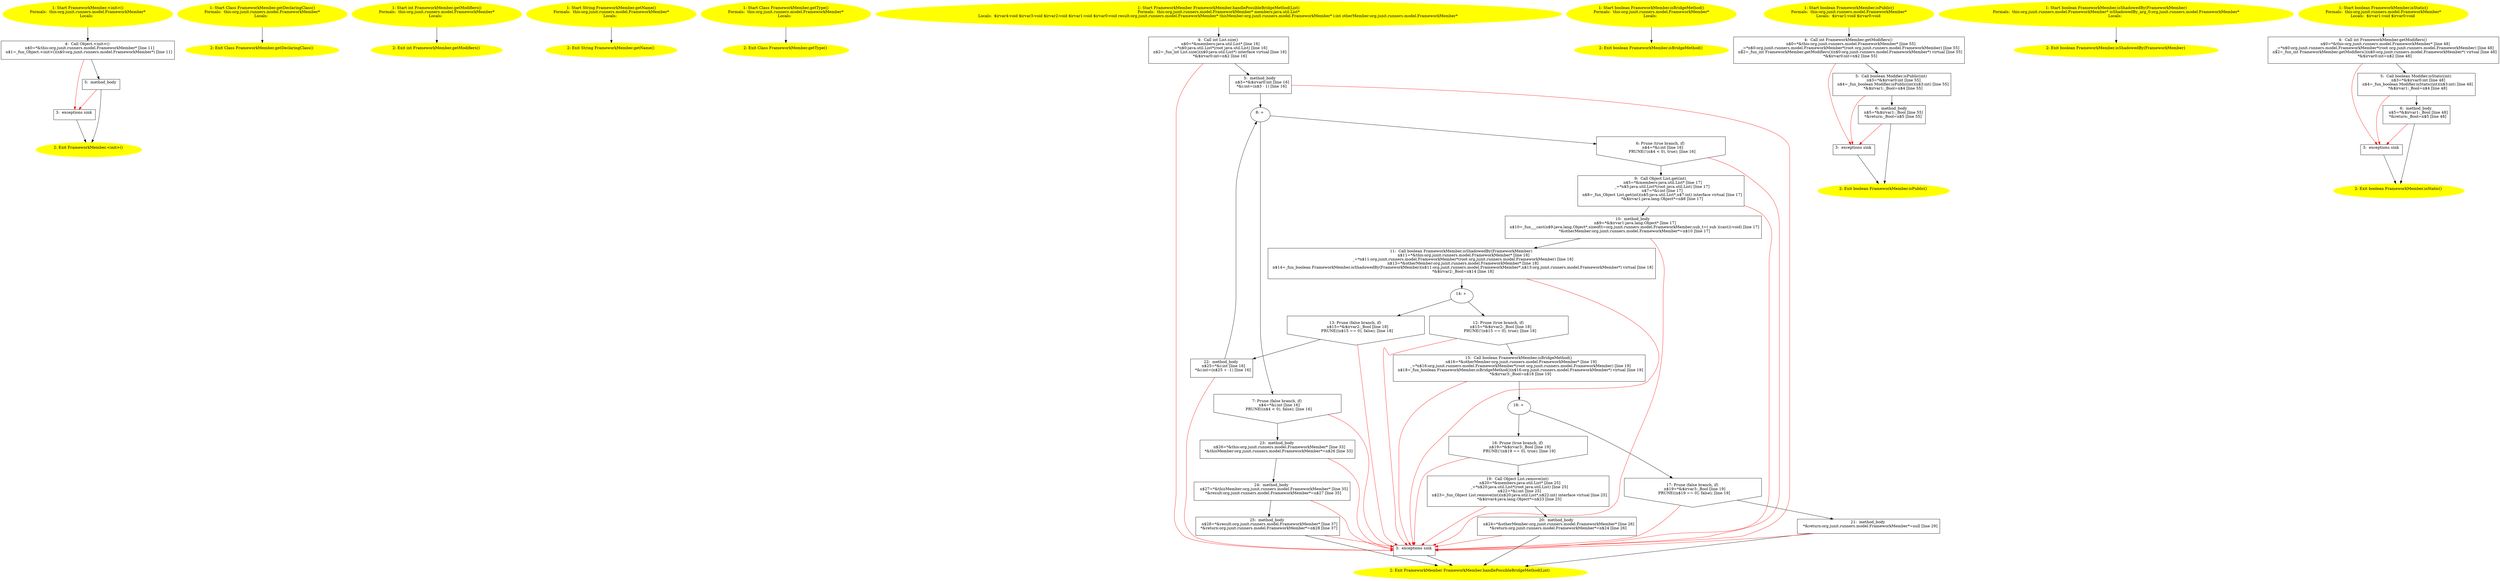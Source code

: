 /* @generated */
digraph cfg {
"org.junit.runners.model.FrameworkMember.<init>().03820e13a04e3370730ce94fb9db5b42_1" [label="1: Start FrameworkMember.<init>()\nFormals:  this:org.junit.runners.model.FrameworkMember*\nLocals:  \n  " color=yellow style=filled]
	

	 "org.junit.runners.model.FrameworkMember.<init>().03820e13a04e3370730ce94fb9db5b42_1" -> "org.junit.runners.model.FrameworkMember.<init>().03820e13a04e3370730ce94fb9db5b42_4" ;
"org.junit.runners.model.FrameworkMember.<init>().03820e13a04e3370730ce94fb9db5b42_2" [label="2: Exit FrameworkMember.<init>() \n  " color=yellow style=filled]
	

"org.junit.runners.model.FrameworkMember.<init>().03820e13a04e3370730ce94fb9db5b42_3" [label="3:  exceptions sink \n  " shape="box"]
	

	 "org.junit.runners.model.FrameworkMember.<init>().03820e13a04e3370730ce94fb9db5b42_3" -> "org.junit.runners.model.FrameworkMember.<init>().03820e13a04e3370730ce94fb9db5b42_2" ;
"org.junit.runners.model.FrameworkMember.<init>().03820e13a04e3370730ce94fb9db5b42_4" [label="4:  Call Object.<init>() \n   n$0=*&this:org.junit.runners.model.FrameworkMember* [line 11]\n  n$1=_fun_Object.<init>()(n$0:org.junit.runners.model.FrameworkMember*) [line 11]\n " shape="box"]
	

	 "org.junit.runners.model.FrameworkMember.<init>().03820e13a04e3370730ce94fb9db5b42_4" -> "org.junit.runners.model.FrameworkMember.<init>().03820e13a04e3370730ce94fb9db5b42_5" ;
	 "org.junit.runners.model.FrameworkMember.<init>().03820e13a04e3370730ce94fb9db5b42_4" -> "org.junit.runners.model.FrameworkMember.<init>().03820e13a04e3370730ce94fb9db5b42_3" [color="red" ];
"org.junit.runners.model.FrameworkMember.<init>().03820e13a04e3370730ce94fb9db5b42_5" [label="5:  method_body \n  " shape="box"]
	

	 "org.junit.runners.model.FrameworkMember.<init>().03820e13a04e3370730ce94fb9db5b42_5" -> "org.junit.runners.model.FrameworkMember.<init>().03820e13a04e3370730ce94fb9db5b42_2" ;
	 "org.junit.runners.model.FrameworkMember.<init>().03820e13a04e3370730ce94fb9db5b42_5" -> "org.junit.runners.model.FrameworkMember.<init>().03820e13a04e3370730ce94fb9db5b42_3" [color="red" ];
"org.junit.runners.model.FrameworkMember.getDeclaringClass():java.lang.Class.89052aaa81c90dbdc50018f6c5d725aa_1" [label="1: Start Class FrameworkMember.getDeclaringClass()\nFormals:  this:org.junit.runners.model.FrameworkMember*\nLocals:  \n  " color=yellow style=filled]
	

	 "org.junit.runners.model.FrameworkMember.getDeclaringClass():java.lang.Class.89052aaa81c90dbdc50018f6c5d725aa_1" -> "org.junit.runners.model.FrameworkMember.getDeclaringClass():java.lang.Class.89052aaa81c90dbdc50018f6c5d725aa_2" ;
"org.junit.runners.model.FrameworkMember.getDeclaringClass():java.lang.Class.89052aaa81c90dbdc50018f6c5d725aa_2" [label="2: Exit Class FrameworkMember.getDeclaringClass() \n  " color=yellow style=filled]
	

"org.junit.runners.model.FrameworkMember.getModifiers():int.dfc839383fac9194ea2682687d8f67ea_1" [label="1: Start int FrameworkMember.getModifiers()\nFormals:  this:org.junit.runners.model.FrameworkMember*\nLocals:  \n  " color=yellow style=filled]
	

	 "org.junit.runners.model.FrameworkMember.getModifiers():int.dfc839383fac9194ea2682687d8f67ea_1" -> "org.junit.runners.model.FrameworkMember.getModifiers():int.dfc839383fac9194ea2682687d8f67ea_2" ;
"org.junit.runners.model.FrameworkMember.getModifiers():int.dfc839383fac9194ea2682687d8f67ea_2" [label="2: Exit int FrameworkMember.getModifiers() \n  " color=yellow style=filled]
	

"org.junit.runners.model.FrameworkMember.getName():java.lang.String.1fbdc07e08cd1b26dfc07b32c20fdea2_1" [label="1: Start String FrameworkMember.getName()\nFormals:  this:org.junit.runners.model.FrameworkMember*\nLocals:  \n  " color=yellow style=filled]
	

	 "org.junit.runners.model.FrameworkMember.getName():java.lang.String.1fbdc07e08cd1b26dfc07b32c20fdea2_1" -> "org.junit.runners.model.FrameworkMember.getName():java.lang.String.1fbdc07e08cd1b26dfc07b32c20fdea2_2" ;
"org.junit.runners.model.FrameworkMember.getName():java.lang.String.1fbdc07e08cd1b26dfc07b32c20fdea2_2" [label="2: Exit String FrameworkMember.getName() \n  " color=yellow style=filled]
	

"org.junit.runners.model.FrameworkMember.getType():java.lang.Class.00e15fb30632cdc6a3fa8f0264588400_1" [label="1: Start Class FrameworkMember.getType()\nFormals:  this:org.junit.runners.model.FrameworkMember*\nLocals:  \n  " color=yellow style=filled]
	

	 "org.junit.runners.model.FrameworkMember.getType():java.lang.Class.00e15fb30632cdc6a3fa8f0264588400_1" -> "org.junit.runners.model.FrameworkMember.getType():java.lang.Class.00e15fb30632cdc6a3fa8f0264588400_2" ;
"org.junit.runners.model.FrameworkMember.getType():java.lang.Class.00e15fb30632cdc6a3fa8f0264588400_2" [label="2: Exit Class FrameworkMember.getType() \n  " color=yellow style=filled]
	

"org.junit.runners.model.FrameworkMember.handlePossibleBridgeMethod(java.util.List):org.junit.runners.e601afaceb453d1719556419d901c8e6_1" [label="1: Start FrameworkMember FrameworkMember.handlePossibleBridgeMethod(List)\nFormals:  this:org.junit.runners.model.FrameworkMember* members:java.util.List*\nLocals:  $irvar4:void $irvar3:void $irvar2:void $irvar1:void $irvar0:void result:org.junit.runners.model.FrameworkMember* thisMember:org.junit.runners.model.FrameworkMember* i:int otherMember:org.junit.runners.model.FrameworkMember* \n  " color=yellow style=filled]
	

	 "org.junit.runners.model.FrameworkMember.handlePossibleBridgeMethod(java.util.List):org.junit.runners.e601afaceb453d1719556419d901c8e6_1" -> "org.junit.runners.model.FrameworkMember.handlePossibleBridgeMethod(java.util.List):org.junit.runners.e601afaceb453d1719556419d901c8e6_4" ;
"org.junit.runners.model.FrameworkMember.handlePossibleBridgeMethod(java.util.List):org.junit.runners.e601afaceb453d1719556419d901c8e6_2" [label="2: Exit FrameworkMember FrameworkMember.handlePossibleBridgeMethod(List) \n  " color=yellow style=filled]
	

"org.junit.runners.model.FrameworkMember.handlePossibleBridgeMethod(java.util.List):org.junit.runners.e601afaceb453d1719556419d901c8e6_3" [label="3:  exceptions sink \n  " shape="box"]
	

	 "org.junit.runners.model.FrameworkMember.handlePossibleBridgeMethod(java.util.List):org.junit.runners.e601afaceb453d1719556419d901c8e6_3" -> "org.junit.runners.model.FrameworkMember.handlePossibleBridgeMethod(java.util.List):org.junit.runners.e601afaceb453d1719556419d901c8e6_2" ;
"org.junit.runners.model.FrameworkMember.handlePossibleBridgeMethod(java.util.List):org.junit.runners.e601afaceb453d1719556419d901c8e6_4" [label="4:  Call int List.size() \n   n$0=*&members:java.util.List* [line 16]\n  _=*n$0:java.util.List*(root java.util.List) [line 16]\n  n$2=_fun_int List.size()(n$0:java.util.List*) interface virtual [line 16]\n  *&$irvar0:int=n$2 [line 16]\n " shape="box"]
	

	 "org.junit.runners.model.FrameworkMember.handlePossibleBridgeMethod(java.util.List):org.junit.runners.e601afaceb453d1719556419d901c8e6_4" -> "org.junit.runners.model.FrameworkMember.handlePossibleBridgeMethod(java.util.List):org.junit.runners.e601afaceb453d1719556419d901c8e6_5" ;
	 "org.junit.runners.model.FrameworkMember.handlePossibleBridgeMethod(java.util.List):org.junit.runners.e601afaceb453d1719556419d901c8e6_4" -> "org.junit.runners.model.FrameworkMember.handlePossibleBridgeMethod(java.util.List):org.junit.runners.e601afaceb453d1719556419d901c8e6_3" [color="red" ];
"org.junit.runners.model.FrameworkMember.handlePossibleBridgeMethod(java.util.List):org.junit.runners.e601afaceb453d1719556419d901c8e6_5" [label="5:  method_body \n   n$3=*&$irvar0:int [line 16]\n  *&i:int=(n$3 - 1) [line 16]\n " shape="box"]
	

	 "org.junit.runners.model.FrameworkMember.handlePossibleBridgeMethod(java.util.List):org.junit.runners.e601afaceb453d1719556419d901c8e6_5" -> "org.junit.runners.model.FrameworkMember.handlePossibleBridgeMethod(java.util.List):org.junit.runners.e601afaceb453d1719556419d901c8e6_8" ;
	 "org.junit.runners.model.FrameworkMember.handlePossibleBridgeMethod(java.util.List):org.junit.runners.e601afaceb453d1719556419d901c8e6_5" -> "org.junit.runners.model.FrameworkMember.handlePossibleBridgeMethod(java.util.List):org.junit.runners.e601afaceb453d1719556419d901c8e6_3" [color="red" ];
"org.junit.runners.model.FrameworkMember.handlePossibleBridgeMethod(java.util.List):org.junit.runners.e601afaceb453d1719556419d901c8e6_6" [label="6: Prune (true branch, if) \n   n$4=*&i:int [line 16]\n  PRUNE(!(n$4 < 0), true); [line 16]\n " shape="invhouse"]
	

	 "org.junit.runners.model.FrameworkMember.handlePossibleBridgeMethod(java.util.List):org.junit.runners.e601afaceb453d1719556419d901c8e6_6" -> "org.junit.runners.model.FrameworkMember.handlePossibleBridgeMethod(java.util.List):org.junit.runners.e601afaceb453d1719556419d901c8e6_9" ;
	 "org.junit.runners.model.FrameworkMember.handlePossibleBridgeMethod(java.util.List):org.junit.runners.e601afaceb453d1719556419d901c8e6_6" -> "org.junit.runners.model.FrameworkMember.handlePossibleBridgeMethod(java.util.List):org.junit.runners.e601afaceb453d1719556419d901c8e6_3" [color="red" ];
"org.junit.runners.model.FrameworkMember.handlePossibleBridgeMethod(java.util.List):org.junit.runners.e601afaceb453d1719556419d901c8e6_7" [label="7: Prune (false branch, if) \n   n$4=*&i:int [line 16]\n  PRUNE((n$4 < 0), false); [line 16]\n " shape="invhouse"]
	

	 "org.junit.runners.model.FrameworkMember.handlePossibleBridgeMethod(java.util.List):org.junit.runners.e601afaceb453d1719556419d901c8e6_7" -> "org.junit.runners.model.FrameworkMember.handlePossibleBridgeMethod(java.util.List):org.junit.runners.e601afaceb453d1719556419d901c8e6_23" ;
	 "org.junit.runners.model.FrameworkMember.handlePossibleBridgeMethod(java.util.List):org.junit.runners.e601afaceb453d1719556419d901c8e6_7" -> "org.junit.runners.model.FrameworkMember.handlePossibleBridgeMethod(java.util.List):org.junit.runners.e601afaceb453d1719556419d901c8e6_3" [color="red" ];
"org.junit.runners.model.FrameworkMember.handlePossibleBridgeMethod(java.util.List):org.junit.runners.e601afaceb453d1719556419d901c8e6_8" [label="8: + \n  " ]
	

	 "org.junit.runners.model.FrameworkMember.handlePossibleBridgeMethod(java.util.List):org.junit.runners.e601afaceb453d1719556419d901c8e6_8" -> "org.junit.runners.model.FrameworkMember.handlePossibleBridgeMethod(java.util.List):org.junit.runners.e601afaceb453d1719556419d901c8e6_6" ;
	 "org.junit.runners.model.FrameworkMember.handlePossibleBridgeMethod(java.util.List):org.junit.runners.e601afaceb453d1719556419d901c8e6_8" -> "org.junit.runners.model.FrameworkMember.handlePossibleBridgeMethod(java.util.List):org.junit.runners.e601afaceb453d1719556419d901c8e6_7" ;
"org.junit.runners.model.FrameworkMember.handlePossibleBridgeMethod(java.util.List):org.junit.runners.e601afaceb453d1719556419d901c8e6_9" [label="9:  Call Object List.get(int) \n   n$5=*&members:java.util.List* [line 17]\n  _=*n$5:java.util.List*(root java.util.List) [line 17]\n  n$7=*&i:int [line 17]\n  n$8=_fun_Object List.get(int)(n$5:java.util.List*,n$7:int) interface virtual [line 17]\n  *&$irvar1:java.lang.Object*=n$8 [line 17]\n " shape="box"]
	

	 "org.junit.runners.model.FrameworkMember.handlePossibleBridgeMethod(java.util.List):org.junit.runners.e601afaceb453d1719556419d901c8e6_9" -> "org.junit.runners.model.FrameworkMember.handlePossibleBridgeMethod(java.util.List):org.junit.runners.e601afaceb453d1719556419d901c8e6_10" ;
	 "org.junit.runners.model.FrameworkMember.handlePossibleBridgeMethod(java.util.List):org.junit.runners.e601afaceb453d1719556419d901c8e6_9" -> "org.junit.runners.model.FrameworkMember.handlePossibleBridgeMethod(java.util.List):org.junit.runners.e601afaceb453d1719556419d901c8e6_3" [color="red" ];
"org.junit.runners.model.FrameworkMember.handlePossibleBridgeMethod(java.util.List):org.junit.runners.e601afaceb453d1719556419d901c8e6_10" [label="10:  method_body \n   n$9=*&$irvar1:java.lang.Object* [line 17]\n  n$10=_fun___cast(n$9:java.lang.Object*,sizeof(t=org.junit.runners.model.FrameworkMember;sub_t=( sub )(cast)):void) [line 17]\n  *&otherMember:org.junit.runners.model.FrameworkMember*=n$10 [line 17]\n " shape="box"]
	

	 "org.junit.runners.model.FrameworkMember.handlePossibleBridgeMethod(java.util.List):org.junit.runners.e601afaceb453d1719556419d901c8e6_10" -> "org.junit.runners.model.FrameworkMember.handlePossibleBridgeMethod(java.util.List):org.junit.runners.e601afaceb453d1719556419d901c8e6_11" ;
	 "org.junit.runners.model.FrameworkMember.handlePossibleBridgeMethod(java.util.List):org.junit.runners.e601afaceb453d1719556419d901c8e6_10" -> "org.junit.runners.model.FrameworkMember.handlePossibleBridgeMethod(java.util.List):org.junit.runners.e601afaceb453d1719556419d901c8e6_3" [color="red" ];
"org.junit.runners.model.FrameworkMember.handlePossibleBridgeMethod(java.util.List):org.junit.runners.e601afaceb453d1719556419d901c8e6_11" [label="11:  Call boolean FrameworkMember.isShadowedBy(FrameworkMember) \n   n$11=*&this:org.junit.runners.model.FrameworkMember* [line 18]\n  _=*n$11:org.junit.runners.model.FrameworkMember*(root org.junit.runners.model.FrameworkMember) [line 18]\n  n$13=*&otherMember:org.junit.runners.model.FrameworkMember* [line 18]\n  n$14=_fun_boolean FrameworkMember.isShadowedBy(FrameworkMember)(n$11:org.junit.runners.model.FrameworkMember*,n$13:org.junit.runners.model.FrameworkMember*) virtual [line 18]\n  *&$irvar2:_Bool=n$14 [line 18]\n " shape="box"]
	

	 "org.junit.runners.model.FrameworkMember.handlePossibleBridgeMethod(java.util.List):org.junit.runners.e601afaceb453d1719556419d901c8e6_11" -> "org.junit.runners.model.FrameworkMember.handlePossibleBridgeMethod(java.util.List):org.junit.runners.e601afaceb453d1719556419d901c8e6_14" ;
	 "org.junit.runners.model.FrameworkMember.handlePossibleBridgeMethod(java.util.List):org.junit.runners.e601afaceb453d1719556419d901c8e6_11" -> "org.junit.runners.model.FrameworkMember.handlePossibleBridgeMethod(java.util.List):org.junit.runners.e601afaceb453d1719556419d901c8e6_3" [color="red" ];
"org.junit.runners.model.FrameworkMember.handlePossibleBridgeMethod(java.util.List):org.junit.runners.e601afaceb453d1719556419d901c8e6_12" [label="12: Prune (true branch, if) \n   n$15=*&$irvar2:_Bool [line 18]\n  PRUNE(!(n$15 == 0), true); [line 18]\n " shape="invhouse"]
	

	 "org.junit.runners.model.FrameworkMember.handlePossibleBridgeMethod(java.util.List):org.junit.runners.e601afaceb453d1719556419d901c8e6_12" -> "org.junit.runners.model.FrameworkMember.handlePossibleBridgeMethod(java.util.List):org.junit.runners.e601afaceb453d1719556419d901c8e6_15" ;
	 "org.junit.runners.model.FrameworkMember.handlePossibleBridgeMethod(java.util.List):org.junit.runners.e601afaceb453d1719556419d901c8e6_12" -> "org.junit.runners.model.FrameworkMember.handlePossibleBridgeMethod(java.util.List):org.junit.runners.e601afaceb453d1719556419d901c8e6_3" [color="red" ];
"org.junit.runners.model.FrameworkMember.handlePossibleBridgeMethod(java.util.List):org.junit.runners.e601afaceb453d1719556419d901c8e6_13" [label="13: Prune (false branch, if) \n   n$15=*&$irvar2:_Bool [line 18]\n  PRUNE((n$15 == 0), false); [line 18]\n " shape="invhouse"]
	

	 "org.junit.runners.model.FrameworkMember.handlePossibleBridgeMethod(java.util.List):org.junit.runners.e601afaceb453d1719556419d901c8e6_13" -> "org.junit.runners.model.FrameworkMember.handlePossibleBridgeMethod(java.util.List):org.junit.runners.e601afaceb453d1719556419d901c8e6_22" ;
	 "org.junit.runners.model.FrameworkMember.handlePossibleBridgeMethod(java.util.List):org.junit.runners.e601afaceb453d1719556419d901c8e6_13" -> "org.junit.runners.model.FrameworkMember.handlePossibleBridgeMethod(java.util.List):org.junit.runners.e601afaceb453d1719556419d901c8e6_3" [color="red" ];
"org.junit.runners.model.FrameworkMember.handlePossibleBridgeMethod(java.util.List):org.junit.runners.e601afaceb453d1719556419d901c8e6_14" [label="14: + \n  " ]
	

	 "org.junit.runners.model.FrameworkMember.handlePossibleBridgeMethod(java.util.List):org.junit.runners.e601afaceb453d1719556419d901c8e6_14" -> "org.junit.runners.model.FrameworkMember.handlePossibleBridgeMethod(java.util.List):org.junit.runners.e601afaceb453d1719556419d901c8e6_12" ;
	 "org.junit.runners.model.FrameworkMember.handlePossibleBridgeMethod(java.util.List):org.junit.runners.e601afaceb453d1719556419d901c8e6_14" -> "org.junit.runners.model.FrameworkMember.handlePossibleBridgeMethod(java.util.List):org.junit.runners.e601afaceb453d1719556419d901c8e6_13" ;
"org.junit.runners.model.FrameworkMember.handlePossibleBridgeMethod(java.util.List):org.junit.runners.e601afaceb453d1719556419d901c8e6_15" [label="15:  Call boolean FrameworkMember.isBridgeMethod() \n   n$16=*&otherMember:org.junit.runners.model.FrameworkMember* [line 19]\n  _=*n$16:org.junit.runners.model.FrameworkMember*(root org.junit.runners.model.FrameworkMember) [line 19]\n  n$18=_fun_boolean FrameworkMember.isBridgeMethod()(n$16:org.junit.runners.model.FrameworkMember*) virtual [line 19]\n  *&$irvar3:_Bool=n$18 [line 19]\n " shape="box"]
	

	 "org.junit.runners.model.FrameworkMember.handlePossibleBridgeMethod(java.util.List):org.junit.runners.e601afaceb453d1719556419d901c8e6_15" -> "org.junit.runners.model.FrameworkMember.handlePossibleBridgeMethod(java.util.List):org.junit.runners.e601afaceb453d1719556419d901c8e6_18" ;
	 "org.junit.runners.model.FrameworkMember.handlePossibleBridgeMethod(java.util.List):org.junit.runners.e601afaceb453d1719556419d901c8e6_15" -> "org.junit.runners.model.FrameworkMember.handlePossibleBridgeMethod(java.util.List):org.junit.runners.e601afaceb453d1719556419d901c8e6_3" [color="red" ];
"org.junit.runners.model.FrameworkMember.handlePossibleBridgeMethod(java.util.List):org.junit.runners.e601afaceb453d1719556419d901c8e6_16" [label="16: Prune (true branch, if) \n   n$19=*&$irvar3:_Bool [line 19]\n  PRUNE(!(n$19 == 0), true); [line 19]\n " shape="invhouse"]
	

	 "org.junit.runners.model.FrameworkMember.handlePossibleBridgeMethod(java.util.List):org.junit.runners.e601afaceb453d1719556419d901c8e6_16" -> "org.junit.runners.model.FrameworkMember.handlePossibleBridgeMethod(java.util.List):org.junit.runners.e601afaceb453d1719556419d901c8e6_19" ;
	 "org.junit.runners.model.FrameworkMember.handlePossibleBridgeMethod(java.util.List):org.junit.runners.e601afaceb453d1719556419d901c8e6_16" -> "org.junit.runners.model.FrameworkMember.handlePossibleBridgeMethod(java.util.List):org.junit.runners.e601afaceb453d1719556419d901c8e6_3" [color="red" ];
"org.junit.runners.model.FrameworkMember.handlePossibleBridgeMethod(java.util.List):org.junit.runners.e601afaceb453d1719556419d901c8e6_17" [label="17: Prune (false branch, if) \n   n$19=*&$irvar3:_Bool [line 19]\n  PRUNE((n$19 == 0), false); [line 19]\n " shape="invhouse"]
	

	 "org.junit.runners.model.FrameworkMember.handlePossibleBridgeMethod(java.util.List):org.junit.runners.e601afaceb453d1719556419d901c8e6_17" -> "org.junit.runners.model.FrameworkMember.handlePossibleBridgeMethod(java.util.List):org.junit.runners.e601afaceb453d1719556419d901c8e6_21" ;
	 "org.junit.runners.model.FrameworkMember.handlePossibleBridgeMethod(java.util.List):org.junit.runners.e601afaceb453d1719556419d901c8e6_17" -> "org.junit.runners.model.FrameworkMember.handlePossibleBridgeMethod(java.util.List):org.junit.runners.e601afaceb453d1719556419d901c8e6_3" [color="red" ];
"org.junit.runners.model.FrameworkMember.handlePossibleBridgeMethod(java.util.List):org.junit.runners.e601afaceb453d1719556419d901c8e6_18" [label="18: + \n  " ]
	

	 "org.junit.runners.model.FrameworkMember.handlePossibleBridgeMethod(java.util.List):org.junit.runners.e601afaceb453d1719556419d901c8e6_18" -> "org.junit.runners.model.FrameworkMember.handlePossibleBridgeMethod(java.util.List):org.junit.runners.e601afaceb453d1719556419d901c8e6_16" ;
	 "org.junit.runners.model.FrameworkMember.handlePossibleBridgeMethod(java.util.List):org.junit.runners.e601afaceb453d1719556419d901c8e6_18" -> "org.junit.runners.model.FrameworkMember.handlePossibleBridgeMethod(java.util.List):org.junit.runners.e601afaceb453d1719556419d901c8e6_17" ;
"org.junit.runners.model.FrameworkMember.handlePossibleBridgeMethod(java.util.List):org.junit.runners.e601afaceb453d1719556419d901c8e6_19" [label="19:  Call Object List.remove(int) \n   n$20=*&members:java.util.List* [line 25]\n  _=*n$20:java.util.List*(root java.util.List) [line 25]\n  n$22=*&i:int [line 25]\n  n$23=_fun_Object List.remove(int)(n$20:java.util.List*,n$22:int) interface virtual [line 25]\n  *&$irvar4:java.lang.Object*=n$23 [line 25]\n " shape="box"]
	

	 "org.junit.runners.model.FrameworkMember.handlePossibleBridgeMethod(java.util.List):org.junit.runners.e601afaceb453d1719556419d901c8e6_19" -> "org.junit.runners.model.FrameworkMember.handlePossibleBridgeMethod(java.util.List):org.junit.runners.e601afaceb453d1719556419d901c8e6_20" ;
	 "org.junit.runners.model.FrameworkMember.handlePossibleBridgeMethod(java.util.List):org.junit.runners.e601afaceb453d1719556419d901c8e6_19" -> "org.junit.runners.model.FrameworkMember.handlePossibleBridgeMethod(java.util.List):org.junit.runners.e601afaceb453d1719556419d901c8e6_3" [color="red" ];
"org.junit.runners.model.FrameworkMember.handlePossibleBridgeMethod(java.util.List):org.junit.runners.e601afaceb453d1719556419d901c8e6_20" [label="20:  method_body \n   n$24=*&otherMember:org.junit.runners.model.FrameworkMember* [line 26]\n  *&return:org.junit.runners.model.FrameworkMember*=n$24 [line 26]\n " shape="box"]
	

	 "org.junit.runners.model.FrameworkMember.handlePossibleBridgeMethod(java.util.List):org.junit.runners.e601afaceb453d1719556419d901c8e6_20" -> "org.junit.runners.model.FrameworkMember.handlePossibleBridgeMethod(java.util.List):org.junit.runners.e601afaceb453d1719556419d901c8e6_2" ;
	 "org.junit.runners.model.FrameworkMember.handlePossibleBridgeMethod(java.util.List):org.junit.runners.e601afaceb453d1719556419d901c8e6_20" -> "org.junit.runners.model.FrameworkMember.handlePossibleBridgeMethod(java.util.List):org.junit.runners.e601afaceb453d1719556419d901c8e6_3" [color="red" ];
"org.junit.runners.model.FrameworkMember.handlePossibleBridgeMethod(java.util.List):org.junit.runners.e601afaceb453d1719556419d901c8e6_21" [label="21:  method_body \n   *&return:org.junit.runners.model.FrameworkMember*=null [line 29]\n " shape="box"]
	

	 "org.junit.runners.model.FrameworkMember.handlePossibleBridgeMethod(java.util.List):org.junit.runners.e601afaceb453d1719556419d901c8e6_21" -> "org.junit.runners.model.FrameworkMember.handlePossibleBridgeMethod(java.util.List):org.junit.runners.e601afaceb453d1719556419d901c8e6_2" ;
	 "org.junit.runners.model.FrameworkMember.handlePossibleBridgeMethod(java.util.List):org.junit.runners.e601afaceb453d1719556419d901c8e6_21" -> "org.junit.runners.model.FrameworkMember.handlePossibleBridgeMethod(java.util.List):org.junit.runners.e601afaceb453d1719556419d901c8e6_3" [color="red" ];
"org.junit.runners.model.FrameworkMember.handlePossibleBridgeMethod(java.util.List):org.junit.runners.e601afaceb453d1719556419d901c8e6_22" [label="22:  method_body \n   n$25=*&i:int [line 16]\n  *&i:int=(n$25 + -1) [line 16]\n " shape="box"]
	

	 "org.junit.runners.model.FrameworkMember.handlePossibleBridgeMethod(java.util.List):org.junit.runners.e601afaceb453d1719556419d901c8e6_22" -> "org.junit.runners.model.FrameworkMember.handlePossibleBridgeMethod(java.util.List):org.junit.runners.e601afaceb453d1719556419d901c8e6_8" ;
	 "org.junit.runners.model.FrameworkMember.handlePossibleBridgeMethod(java.util.List):org.junit.runners.e601afaceb453d1719556419d901c8e6_22" -> "org.junit.runners.model.FrameworkMember.handlePossibleBridgeMethod(java.util.List):org.junit.runners.e601afaceb453d1719556419d901c8e6_3" [color="red" ];
"org.junit.runners.model.FrameworkMember.handlePossibleBridgeMethod(java.util.List):org.junit.runners.e601afaceb453d1719556419d901c8e6_23" [label="23:  method_body \n   n$26=*&this:org.junit.runners.model.FrameworkMember* [line 33]\n  *&thisMember:org.junit.runners.model.FrameworkMember*=n$26 [line 33]\n " shape="box"]
	

	 "org.junit.runners.model.FrameworkMember.handlePossibleBridgeMethod(java.util.List):org.junit.runners.e601afaceb453d1719556419d901c8e6_23" -> "org.junit.runners.model.FrameworkMember.handlePossibleBridgeMethod(java.util.List):org.junit.runners.e601afaceb453d1719556419d901c8e6_24" ;
	 "org.junit.runners.model.FrameworkMember.handlePossibleBridgeMethod(java.util.List):org.junit.runners.e601afaceb453d1719556419d901c8e6_23" -> "org.junit.runners.model.FrameworkMember.handlePossibleBridgeMethod(java.util.List):org.junit.runners.e601afaceb453d1719556419d901c8e6_3" [color="red" ];
"org.junit.runners.model.FrameworkMember.handlePossibleBridgeMethod(java.util.List):org.junit.runners.e601afaceb453d1719556419d901c8e6_24" [label="24:  method_body \n   n$27=*&thisMember:org.junit.runners.model.FrameworkMember* [line 35]\n  *&result:org.junit.runners.model.FrameworkMember*=n$27 [line 35]\n " shape="box"]
	

	 "org.junit.runners.model.FrameworkMember.handlePossibleBridgeMethod(java.util.List):org.junit.runners.e601afaceb453d1719556419d901c8e6_24" -> "org.junit.runners.model.FrameworkMember.handlePossibleBridgeMethod(java.util.List):org.junit.runners.e601afaceb453d1719556419d901c8e6_25" ;
	 "org.junit.runners.model.FrameworkMember.handlePossibleBridgeMethod(java.util.List):org.junit.runners.e601afaceb453d1719556419d901c8e6_24" -> "org.junit.runners.model.FrameworkMember.handlePossibleBridgeMethod(java.util.List):org.junit.runners.e601afaceb453d1719556419d901c8e6_3" [color="red" ];
"org.junit.runners.model.FrameworkMember.handlePossibleBridgeMethod(java.util.List):org.junit.runners.e601afaceb453d1719556419d901c8e6_25" [label="25:  method_body \n   n$28=*&result:org.junit.runners.model.FrameworkMember* [line 37]\n  *&return:org.junit.runners.model.FrameworkMember*=n$28 [line 37]\n " shape="box"]
	

	 "org.junit.runners.model.FrameworkMember.handlePossibleBridgeMethod(java.util.List):org.junit.runners.e601afaceb453d1719556419d901c8e6_25" -> "org.junit.runners.model.FrameworkMember.handlePossibleBridgeMethod(java.util.List):org.junit.runners.e601afaceb453d1719556419d901c8e6_2" ;
	 "org.junit.runners.model.FrameworkMember.handlePossibleBridgeMethod(java.util.List):org.junit.runners.e601afaceb453d1719556419d901c8e6_25" -> "org.junit.runners.model.FrameworkMember.handlePossibleBridgeMethod(java.util.List):org.junit.runners.e601afaceb453d1719556419d901c8e6_3" [color="red" ];
"org.junit.runners.model.FrameworkMember.isBridgeMethod():boolean.18b1a771fa310ed7ec3fa48542d23ee4_1" [label="1: Start boolean FrameworkMember.isBridgeMethod()\nFormals:  this:org.junit.runners.model.FrameworkMember*\nLocals:  \n  " color=yellow style=filled]
	

	 "org.junit.runners.model.FrameworkMember.isBridgeMethod():boolean.18b1a771fa310ed7ec3fa48542d23ee4_1" -> "org.junit.runners.model.FrameworkMember.isBridgeMethod():boolean.18b1a771fa310ed7ec3fa48542d23ee4_2" ;
"org.junit.runners.model.FrameworkMember.isBridgeMethod():boolean.18b1a771fa310ed7ec3fa48542d23ee4_2" [label="2: Exit boolean FrameworkMember.isBridgeMethod() \n  " color=yellow style=filled]
	

"org.junit.runners.model.FrameworkMember.isPublic():boolean.1289c0b727cc3652bfc7bd28da0e6984_1" [label="1: Start boolean FrameworkMember.isPublic()\nFormals:  this:org.junit.runners.model.FrameworkMember*\nLocals:  $irvar1:void $irvar0:void \n  " color=yellow style=filled]
	

	 "org.junit.runners.model.FrameworkMember.isPublic():boolean.1289c0b727cc3652bfc7bd28da0e6984_1" -> "org.junit.runners.model.FrameworkMember.isPublic():boolean.1289c0b727cc3652bfc7bd28da0e6984_4" ;
"org.junit.runners.model.FrameworkMember.isPublic():boolean.1289c0b727cc3652bfc7bd28da0e6984_2" [label="2: Exit boolean FrameworkMember.isPublic() \n  " color=yellow style=filled]
	

"org.junit.runners.model.FrameworkMember.isPublic():boolean.1289c0b727cc3652bfc7bd28da0e6984_3" [label="3:  exceptions sink \n  " shape="box"]
	

	 "org.junit.runners.model.FrameworkMember.isPublic():boolean.1289c0b727cc3652bfc7bd28da0e6984_3" -> "org.junit.runners.model.FrameworkMember.isPublic():boolean.1289c0b727cc3652bfc7bd28da0e6984_2" ;
"org.junit.runners.model.FrameworkMember.isPublic():boolean.1289c0b727cc3652bfc7bd28da0e6984_4" [label="4:  Call int FrameworkMember.getModifiers() \n   n$0=*&this:org.junit.runners.model.FrameworkMember* [line 55]\n  _=*n$0:org.junit.runners.model.FrameworkMember*(root org.junit.runners.model.FrameworkMember) [line 55]\n  n$2=_fun_int FrameworkMember.getModifiers()(n$0:org.junit.runners.model.FrameworkMember*) virtual [line 55]\n  *&$irvar0:int=n$2 [line 55]\n " shape="box"]
	

	 "org.junit.runners.model.FrameworkMember.isPublic():boolean.1289c0b727cc3652bfc7bd28da0e6984_4" -> "org.junit.runners.model.FrameworkMember.isPublic():boolean.1289c0b727cc3652bfc7bd28da0e6984_5" ;
	 "org.junit.runners.model.FrameworkMember.isPublic():boolean.1289c0b727cc3652bfc7bd28da0e6984_4" -> "org.junit.runners.model.FrameworkMember.isPublic():boolean.1289c0b727cc3652bfc7bd28da0e6984_3" [color="red" ];
"org.junit.runners.model.FrameworkMember.isPublic():boolean.1289c0b727cc3652bfc7bd28da0e6984_5" [label="5:  Call boolean Modifier.isPublic(int) \n   n$3=*&$irvar0:int [line 55]\n  n$4=_fun_boolean Modifier.isPublic(int)(n$3:int) [line 55]\n  *&$irvar1:_Bool=n$4 [line 55]\n " shape="box"]
	

	 "org.junit.runners.model.FrameworkMember.isPublic():boolean.1289c0b727cc3652bfc7bd28da0e6984_5" -> "org.junit.runners.model.FrameworkMember.isPublic():boolean.1289c0b727cc3652bfc7bd28da0e6984_6" ;
	 "org.junit.runners.model.FrameworkMember.isPublic():boolean.1289c0b727cc3652bfc7bd28da0e6984_5" -> "org.junit.runners.model.FrameworkMember.isPublic():boolean.1289c0b727cc3652bfc7bd28da0e6984_3" [color="red" ];
"org.junit.runners.model.FrameworkMember.isPublic():boolean.1289c0b727cc3652bfc7bd28da0e6984_6" [label="6:  method_body \n   n$5=*&$irvar1:_Bool [line 55]\n  *&return:_Bool=n$5 [line 55]\n " shape="box"]
	

	 "org.junit.runners.model.FrameworkMember.isPublic():boolean.1289c0b727cc3652bfc7bd28da0e6984_6" -> "org.junit.runners.model.FrameworkMember.isPublic():boolean.1289c0b727cc3652bfc7bd28da0e6984_2" ;
	 "org.junit.runners.model.FrameworkMember.isPublic():boolean.1289c0b727cc3652bfc7bd28da0e6984_6" -> "org.junit.runners.model.FrameworkMember.isPublic():boolean.1289c0b727cc3652bfc7bd28da0e6984_3" [color="red" ];
"org.junit.runners.model.FrameworkMember.isShadowedBy(org.junit.runners.model.FrameworkMember):boolea.5197aad0500aeb2e9d5822ff813d2e2b_1" [label="1: Start boolean FrameworkMember.isShadowedBy(FrameworkMember)\nFormals:  this:org.junit.runners.model.FrameworkMember* isShadowedBy_arg_0:org.junit.runners.model.FrameworkMember*\nLocals:  \n  " color=yellow style=filled]
	

	 "org.junit.runners.model.FrameworkMember.isShadowedBy(org.junit.runners.model.FrameworkMember):boolea.5197aad0500aeb2e9d5822ff813d2e2b_1" -> "org.junit.runners.model.FrameworkMember.isShadowedBy(org.junit.runners.model.FrameworkMember):boolea.5197aad0500aeb2e9d5822ff813d2e2b_2" ;
"org.junit.runners.model.FrameworkMember.isShadowedBy(org.junit.runners.model.FrameworkMember):boolea.5197aad0500aeb2e9d5822ff813d2e2b_2" [label="2: Exit boolean FrameworkMember.isShadowedBy(FrameworkMember) \n  " color=yellow style=filled]
	

"org.junit.runners.model.FrameworkMember.isStatic():boolean.946af0144a2ef3d69155510331f6978c_1" [label="1: Start boolean FrameworkMember.isStatic()\nFormals:  this:org.junit.runners.model.FrameworkMember*\nLocals:  $irvar1:void $irvar0:void \n  " color=yellow style=filled]
	

	 "org.junit.runners.model.FrameworkMember.isStatic():boolean.946af0144a2ef3d69155510331f6978c_1" -> "org.junit.runners.model.FrameworkMember.isStatic():boolean.946af0144a2ef3d69155510331f6978c_4" ;
"org.junit.runners.model.FrameworkMember.isStatic():boolean.946af0144a2ef3d69155510331f6978c_2" [label="2: Exit boolean FrameworkMember.isStatic() \n  " color=yellow style=filled]
	

"org.junit.runners.model.FrameworkMember.isStatic():boolean.946af0144a2ef3d69155510331f6978c_3" [label="3:  exceptions sink \n  " shape="box"]
	

	 "org.junit.runners.model.FrameworkMember.isStatic():boolean.946af0144a2ef3d69155510331f6978c_3" -> "org.junit.runners.model.FrameworkMember.isStatic():boolean.946af0144a2ef3d69155510331f6978c_2" ;
"org.junit.runners.model.FrameworkMember.isStatic():boolean.946af0144a2ef3d69155510331f6978c_4" [label="4:  Call int FrameworkMember.getModifiers() \n   n$0=*&this:org.junit.runners.model.FrameworkMember* [line 48]\n  _=*n$0:org.junit.runners.model.FrameworkMember*(root org.junit.runners.model.FrameworkMember) [line 48]\n  n$2=_fun_int FrameworkMember.getModifiers()(n$0:org.junit.runners.model.FrameworkMember*) virtual [line 48]\n  *&$irvar0:int=n$2 [line 48]\n " shape="box"]
	

	 "org.junit.runners.model.FrameworkMember.isStatic():boolean.946af0144a2ef3d69155510331f6978c_4" -> "org.junit.runners.model.FrameworkMember.isStatic():boolean.946af0144a2ef3d69155510331f6978c_5" ;
	 "org.junit.runners.model.FrameworkMember.isStatic():boolean.946af0144a2ef3d69155510331f6978c_4" -> "org.junit.runners.model.FrameworkMember.isStatic():boolean.946af0144a2ef3d69155510331f6978c_3" [color="red" ];
"org.junit.runners.model.FrameworkMember.isStatic():boolean.946af0144a2ef3d69155510331f6978c_5" [label="5:  Call boolean Modifier.isStatic(int) \n   n$3=*&$irvar0:int [line 48]\n  n$4=_fun_boolean Modifier.isStatic(int)(n$3:int) [line 48]\n  *&$irvar1:_Bool=n$4 [line 48]\n " shape="box"]
	

	 "org.junit.runners.model.FrameworkMember.isStatic():boolean.946af0144a2ef3d69155510331f6978c_5" -> "org.junit.runners.model.FrameworkMember.isStatic():boolean.946af0144a2ef3d69155510331f6978c_6" ;
	 "org.junit.runners.model.FrameworkMember.isStatic():boolean.946af0144a2ef3d69155510331f6978c_5" -> "org.junit.runners.model.FrameworkMember.isStatic():boolean.946af0144a2ef3d69155510331f6978c_3" [color="red" ];
"org.junit.runners.model.FrameworkMember.isStatic():boolean.946af0144a2ef3d69155510331f6978c_6" [label="6:  method_body \n   n$5=*&$irvar1:_Bool [line 48]\n  *&return:_Bool=n$5 [line 48]\n " shape="box"]
	

	 "org.junit.runners.model.FrameworkMember.isStatic():boolean.946af0144a2ef3d69155510331f6978c_6" -> "org.junit.runners.model.FrameworkMember.isStatic():boolean.946af0144a2ef3d69155510331f6978c_2" ;
	 "org.junit.runners.model.FrameworkMember.isStatic():boolean.946af0144a2ef3d69155510331f6978c_6" -> "org.junit.runners.model.FrameworkMember.isStatic():boolean.946af0144a2ef3d69155510331f6978c_3" [color="red" ];
}

